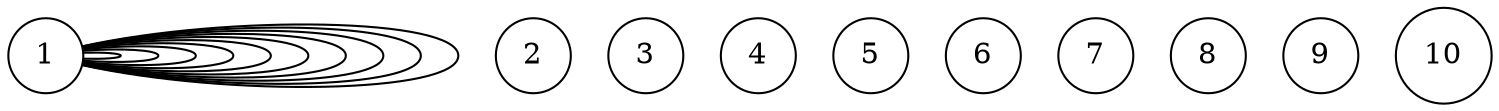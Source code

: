 graph random1716955679 {
	node [shape=circle fillcolor=white]
	1 [ pos = "0.092502,15.203201!"]
	2 [ pos = "2.944012,2.995213!"]
	3 [ pos = "4.571695,6.739619!"]
	4 [ pos = "6.093971,3.814069!"]
	5 [ pos = "7.085710,17.978767!"]
	6 [ pos = "8.351828,15.098481!"]
	7 [ pos = "10.042916,12.645036!"]
	8 [ pos = "17.572133,19.814795!"]
	9 [ pos = "17.581979,13.354008!"]
	10 [ pos = "19.572694,20.000000!"]

	1 -- 1
	1 -- 1
	1 -- 1
	1 -- 1
	1 -- 1
	1 -- 1
	1 -- 1
	1 -- 1
	1 -- 1
	1 -- 1
}